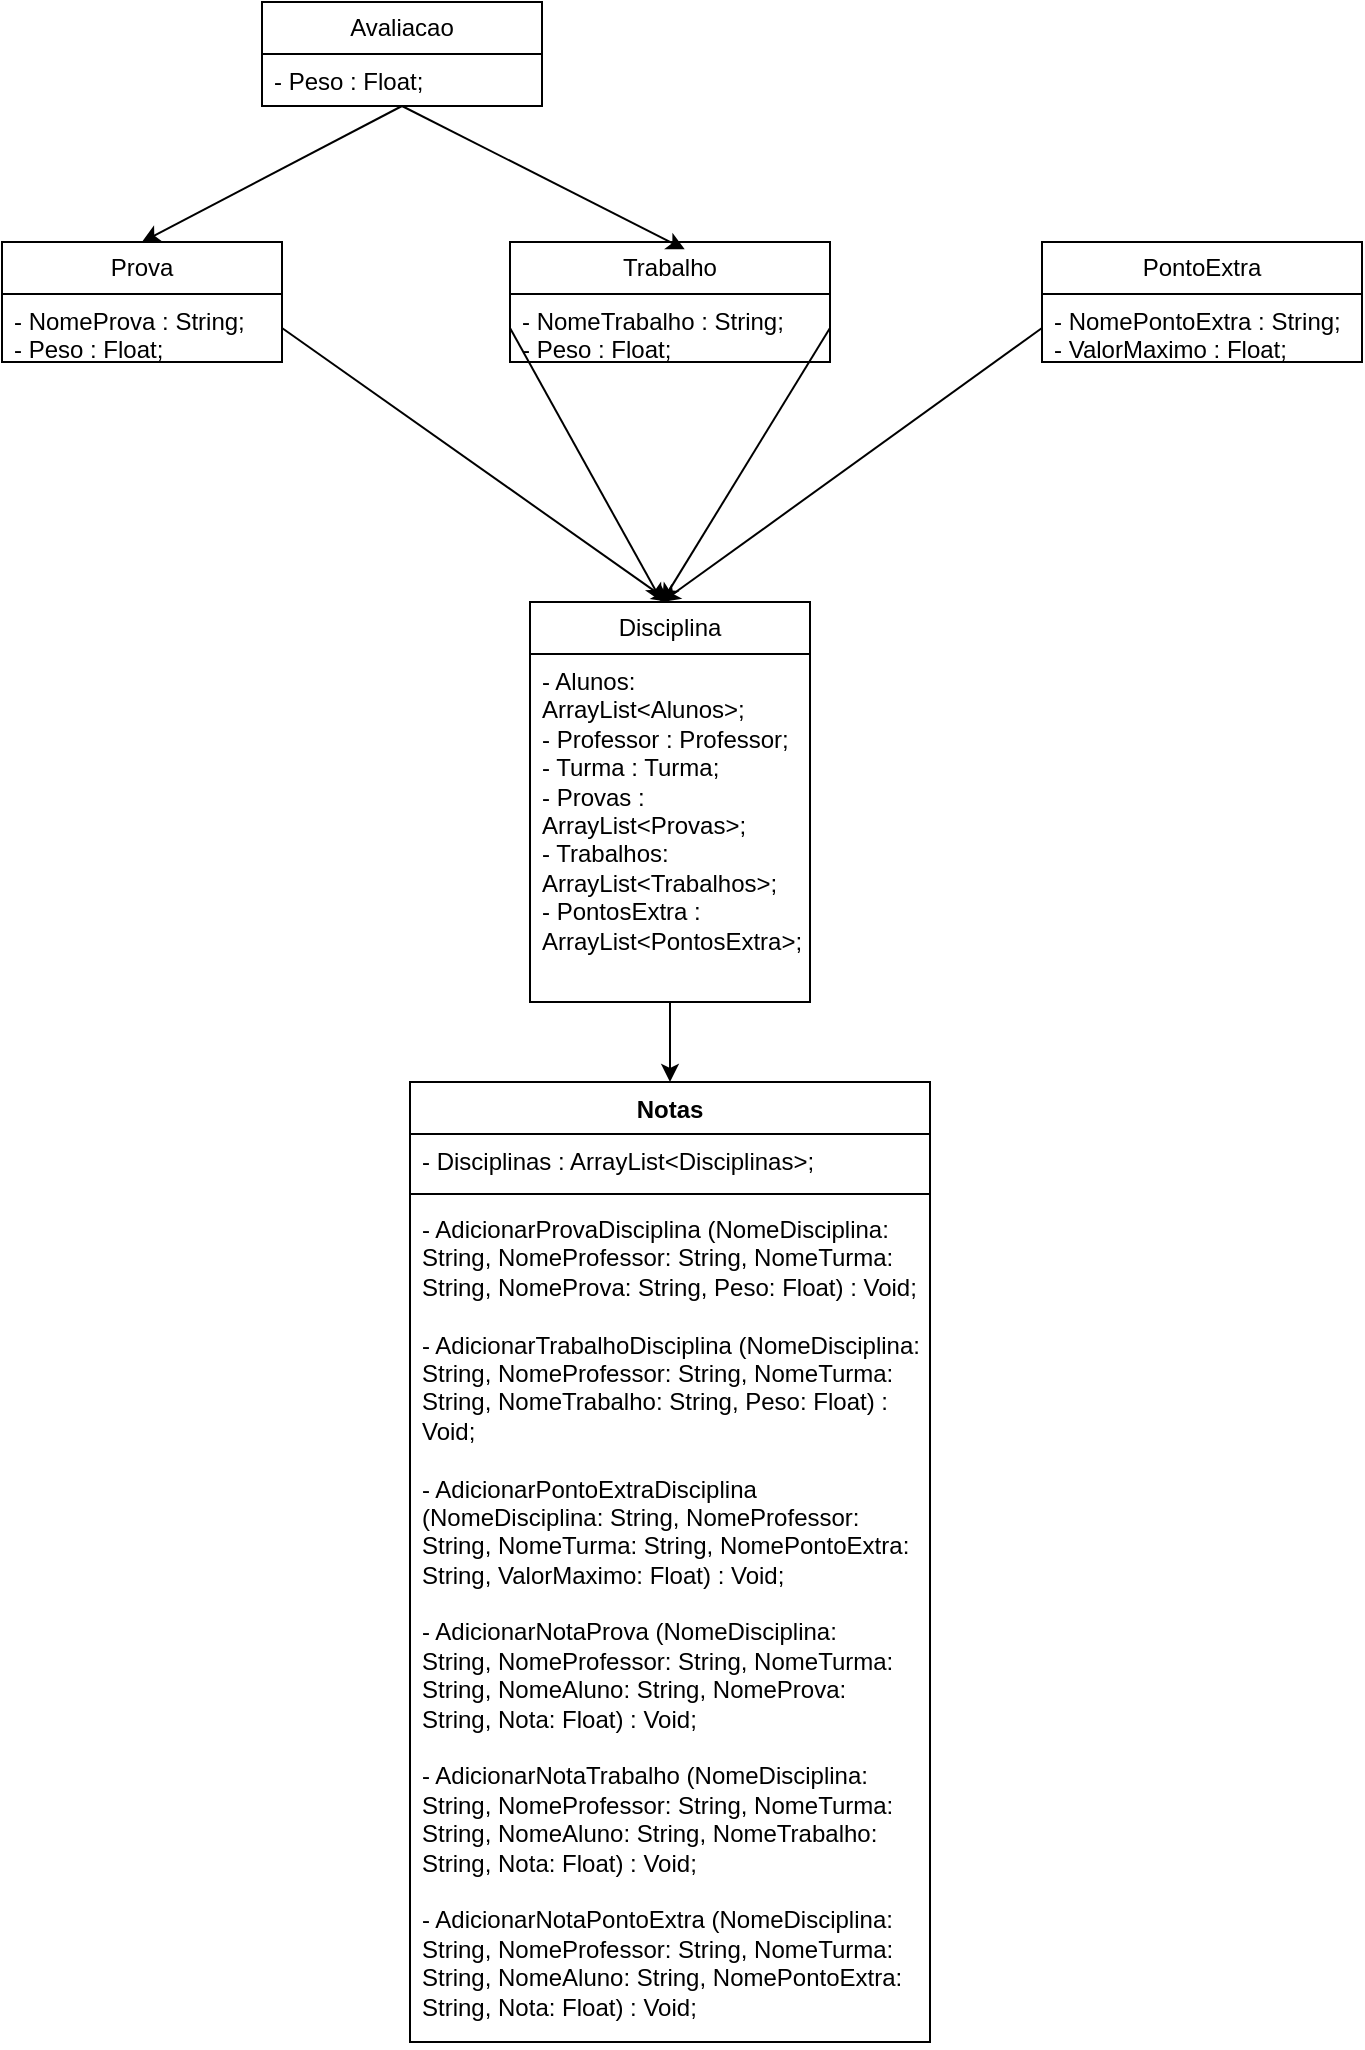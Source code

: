 <mxfile version="24.7.7">
  <diagram id="C5RBs43oDa-KdzZeNtuy" name="Page-1">
    <mxGraphModel dx="1182" dy="683" grid="1" gridSize="10" guides="1" tooltips="1" connect="1" arrows="1" fold="1" page="1" pageScale="1" pageWidth="827" pageHeight="1169" math="0" shadow="0">
      <root>
        <mxCell id="WIyWlLk6GJQsqaUBKTNV-0" />
        <mxCell id="WIyWlLk6GJQsqaUBKTNV-1" parent="WIyWlLk6GJQsqaUBKTNV-0" />
        <mxCell id="JP0azYoQpi_lwUnU7niZ-0" value="Notas&lt;div&gt;&lt;br&gt;&lt;/div&gt;" style="swimlane;fontStyle=1;align=center;verticalAlign=top;childLayout=stackLayout;horizontal=1;startSize=26;horizontalStack=0;resizeParent=1;resizeParentMax=0;resizeLast=0;collapsible=1;marginBottom=0;whiteSpace=wrap;html=1;" parent="WIyWlLk6GJQsqaUBKTNV-1" vertex="1">
          <mxGeometry x="284" y="560" width="260" height="480" as="geometry" />
        </mxCell>
        <mxCell id="JP0azYoQpi_lwUnU7niZ-1" value="- Disciplinas : ArrayList&amp;lt;Disciplinas&amp;gt;;" style="text;strokeColor=none;fillColor=none;align=left;verticalAlign=top;spacingLeft=4;spacingRight=4;overflow=hidden;rotatable=0;points=[[0,0.5],[1,0.5]];portConstraint=eastwest;whiteSpace=wrap;html=1;" parent="JP0azYoQpi_lwUnU7niZ-0" vertex="1">
          <mxGeometry y="26" width="260" height="26" as="geometry" />
        </mxCell>
        <mxCell id="JP0azYoQpi_lwUnU7niZ-2" value="" style="line;strokeWidth=1;fillColor=none;align=left;verticalAlign=middle;spacingTop=-1;spacingLeft=3;spacingRight=3;rotatable=0;labelPosition=right;points=[];portConstraint=eastwest;strokeColor=inherit;" parent="JP0azYoQpi_lwUnU7niZ-0" vertex="1">
          <mxGeometry y="52" width="260" height="8" as="geometry" />
        </mxCell>
        <mxCell id="JP0azYoQpi_lwUnU7niZ-3" value="&lt;div&gt;- AdicionarProvaDisciplina (NomeDisciplina: String, NomeProfessor: String, NomeTurma: String, NomeProva: String, Peso: Float) : Void;&lt;/div&gt;&lt;div&gt;&lt;br&gt;&lt;/div&gt;&lt;div&gt;- AdicionarTrabalhoDisciplina (NomeDisciplina: String,&amp;nbsp;&lt;span style=&quot;background-color: initial;&quot;&gt;NomeProfessor: String, NomeTurma: String,&amp;nbsp;&lt;/span&gt;&lt;span style=&quot;background-color: initial;&quot;&gt;NomeTrabalho: String, Peso: Float) : Void;&lt;/span&gt;&lt;/div&gt;&lt;div&gt;&lt;span style=&quot;background-color: initial;&quot;&gt;&lt;br&gt;&lt;/span&gt;&lt;/div&gt;&lt;div&gt;- AdicionarPontoExtraDisciplina (NomeDisciplina: String,&amp;nbsp;&lt;span style=&quot;background-color: initial;&quot;&gt;NomeProfessor: String, NomeTurma: String,&amp;nbsp;&lt;/span&gt;&lt;span style=&quot;background-color: initial;&quot;&gt;NomePontoExtra: String, ValorMaximo: Float) : Void;&lt;/span&gt;&lt;/div&gt;&lt;div&gt;&lt;br&gt;&lt;/div&gt;&lt;div&gt;- AdicionarNotaProva (&lt;span style=&quot;background-color: initial;&quot;&gt;NomeDisciplina: String,&amp;nbsp;&lt;/span&gt;&lt;span style=&quot;background-color: initial;&quot;&gt;NomeProfessor: String, NomeTurma: String,&amp;nbsp;&lt;/span&gt;&lt;span style=&quot;background-color: initial;&quot;&gt;NomeAluno: String, NomeProva: String, Nota: Float) : Void;&lt;/span&gt;&lt;/div&gt;&lt;div&gt;&lt;br&gt;&lt;/div&gt;&lt;div&gt;- AdicionarNotaTrabalho (&lt;span style=&quot;background-color: initial;&quot;&gt;NomeDisciplina: String,&amp;nbsp;&lt;/span&gt;&lt;span style=&quot;background-color: initial;&quot;&gt;NomeProfessor: String, NomeTurma: String,&amp;nbsp;&lt;/span&gt;&lt;span style=&quot;background-color: initial;&quot;&gt;NomeAluno: String, NomeTrabalho: String, Nota: Float) : Void;&lt;/span&gt;&lt;/div&gt;&lt;div&gt;&lt;span style=&quot;background-color: initial;&quot;&gt;&lt;br&gt;&lt;/span&gt;&lt;/div&gt;&lt;div&gt;&lt;span style=&quot;background-color: initial;&quot;&gt;- AdicionarNotaPontoExtra (&lt;/span&gt;&lt;span style=&quot;background-color: initial;&quot;&gt;NomeDisciplina: String,&amp;nbsp;&lt;/span&gt;&lt;span style=&quot;background-color: initial;&quot;&gt;NomeProfessor: String, NomeTurma: String,&amp;nbsp;&lt;/span&gt;&lt;span style=&quot;background-color: initial;&quot;&gt;NomeAluno: String, NomePontoExtra: String, Nota: Float) : Void;&lt;/span&gt;&lt;/div&gt;&lt;div&gt;&lt;span style=&quot;background-color: initial;&quot;&gt;&lt;br&gt;&lt;/span&gt;&lt;/div&gt;&lt;div&gt;&lt;br&gt;&lt;/div&gt;" style="text;strokeColor=none;fillColor=none;align=left;verticalAlign=top;spacingLeft=4;spacingRight=4;overflow=hidden;rotatable=0;points=[[0,0.5],[1,0.5]];portConstraint=eastwest;whiteSpace=wrap;html=1;" parent="JP0azYoQpi_lwUnU7niZ-0" vertex="1">
          <mxGeometry y="60" width="260" height="420" as="geometry" />
        </mxCell>
        <mxCell id="JP0azYoQpi_lwUnU7niZ-8" style="edgeStyle=none;rounded=0;orthogonalLoop=1;jettySize=auto;html=1;exitX=0.5;exitY=1;exitDx=0;exitDy=0;" parent="WIyWlLk6GJQsqaUBKTNV-1" source="JP0azYoQpi_lwUnU7niZ-4" target="JP0azYoQpi_lwUnU7niZ-0" edge="1">
          <mxGeometry relative="1" as="geometry" />
        </mxCell>
        <mxCell id="JP0azYoQpi_lwUnU7niZ-4" value="Disciplina" style="swimlane;fontStyle=0;childLayout=stackLayout;horizontal=1;startSize=26;fillColor=none;horizontalStack=0;resizeParent=1;resizeParentMax=0;resizeLast=0;collapsible=1;marginBottom=0;whiteSpace=wrap;html=1;" parent="WIyWlLk6GJQsqaUBKTNV-1" vertex="1">
          <mxGeometry x="344" y="320" width="140" height="200" as="geometry">
            <mxRectangle x="344" y="40" width="90" height="30" as="alternateBounds" />
          </mxGeometry>
        </mxCell>
        <mxCell id="JP0azYoQpi_lwUnU7niZ-5" value="- Alunos: ArrayList&amp;lt;Alunos&amp;gt;;&lt;div&gt;- Professor : Professor;&lt;/div&gt;&lt;div&gt;- Turma : Turma;&lt;/div&gt;&lt;div&gt;- Provas : ArrayList&amp;lt;Provas&amp;gt;;&lt;/div&gt;&lt;div&gt;- Trabalhos: ArrayList&amp;lt;Trabalhos&amp;gt;;&lt;/div&gt;&lt;div&gt;- PontosExtra : ArrayList&amp;lt;PontosExtra&amp;gt;;&lt;/div&gt;" style="text;strokeColor=none;fillColor=none;align=left;verticalAlign=top;spacingLeft=4;spacingRight=4;overflow=hidden;rotatable=0;points=[[0,0.5],[1,0.5]];portConstraint=eastwest;whiteSpace=wrap;html=1;" parent="JP0azYoQpi_lwUnU7niZ-4" vertex="1">
          <mxGeometry y="26" width="140" height="174" as="geometry" />
        </mxCell>
        <mxCell id="JP0azYoQpi_lwUnU7niZ-9" value="Prova" style="swimlane;fontStyle=0;childLayout=stackLayout;horizontal=1;startSize=26;fillColor=none;horizontalStack=0;resizeParent=1;resizeParentMax=0;resizeLast=0;collapsible=1;marginBottom=0;whiteSpace=wrap;html=1;" parent="WIyWlLk6GJQsqaUBKTNV-1" vertex="1">
          <mxGeometry x="80" y="140" width="140" height="60" as="geometry" />
        </mxCell>
        <mxCell id="JP0azYoQpi_lwUnU7niZ-10" value="- NomeProva : String;&lt;div&gt;- Peso : Float;&lt;/div&gt;&lt;div&gt;&lt;br&gt;&lt;/div&gt;" style="text;strokeColor=none;fillColor=none;align=left;verticalAlign=top;spacingLeft=4;spacingRight=4;overflow=hidden;rotatable=0;points=[[0,0.5],[1,0.5]];portConstraint=eastwest;whiteSpace=wrap;html=1;" parent="JP0azYoQpi_lwUnU7niZ-9" vertex="1">
          <mxGeometry y="26" width="140" height="34" as="geometry" />
        </mxCell>
        <mxCell id="JP0azYoQpi_lwUnU7niZ-13" value="Trabalho" style="swimlane;fontStyle=0;childLayout=stackLayout;horizontal=1;startSize=26;fillColor=none;horizontalStack=0;resizeParent=1;resizeParentMax=0;resizeLast=0;collapsible=1;marginBottom=0;whiteSpace=wrap;html=1;" parent="WIyWlLk6GJQsqaUBKTNV-1" vertex="1">
          <mxGeometry x="334" y="140" width="160" height="60" as="geometry" />
        </mxCell>
        <mxCell id="JP0azYoQpi_lwUnU7niZ-17" value="PontoExtra" style="swimlane;fontStyle=0;childLayout=stackLayout;horizontal=1;startSize=26;fillColor=none;horizontalStack=0;resizeParent=1;resizeParentMax=0;resizeLast=0;collapsible=1;marginBottom=0;whiteSpace=wrap;html=1;" parent="WIyWlLk6GJQsqaUBKTNV-1" vertex="1">
          <mxGeometry x="600" y="140" width="160" height="60" as="geometry" />
        </mxCell>
        <mxCell id="JP0azYoQpi_lwUnU7niZ-23" style="rounded=0;orthogonalLoop=1;jettySize=auto;html=1;exitX=0;exitY=0.5;exitDx=0;exitDy=0;" parent="JP0azYoQpi_lwUnU7niZ-17" source="JP0azYoQpi_lwUnU7niZ-18" edge="1">
          <mxGeometry relative="1" as="geometry">
            <mxPoint x="-190" y="180" as="targetPoint" />
          </mxGeometry>
        </mxCell>
        <mxCell id="JP0azYoQpi_lwUnU7niZ-18" value="- NomePontoExtra : String;&lt;div&gt;- ValorMaximo : Float;&lt;/div&gt;" style="text;strokeColor=none;fillColor=none;align=left;verticalAlign=top;spacingLeft=4;spacingRight=4;overflow=hidden;rotatable=0;points=[[0,0.5],[1,0.5]];portConstraint=eastwest;whiteSpace=wrap;html=1;" parent="JP0azYoQpi_lwUnU7niZ-17" vertex="1">
          <mxGeometry y="26" width="160" height="34" as="geometry" />
        </mxCell>
        <mxCell id="JP0azYoQpi_lwUnU7niZ-22" style="rounded=0;orthogonalLoop=1;jettySize=auto;html=1;exitX=1;exitY=0.5;exitDx=0;exitDy=0;entryX=0.5;entryY=0;entryDx=0;entryDy=0;" parent="WIyWlLk6GJQsqaUBKTNV-1" source="JP0azYoQpi_lwUnU7niZ-10" target="JP0azYoQpi_lwUnU7niZ-4" edge="1">
          <mxGeometry relative="1" as="geometry">
            <mxPoint x="280" y="280" as="targetPoint" />
          </mxGeometry>
        </mxCell>
        <mxCell id="JP0azYoQpi_lwUnU7niZ-29" style="edgeStyle=none;rounded=0;orthogonalLoop=1;jettySize=auto;html=1;exitX=1;exitY=0.5;exitDx=0;exitDy=0;" parent="WIyWlLk6GJQsqaUBKTNV-1" source="JP0azYoQpi_lwUnU7niZ-14" edge="1">
          <mxGeometry relative="1" as="geometry">
            <mxPoint x="410" y="320" as="targetPoint" />
          </mxGeometry>
        </mxCell>
        <mxCell id="JP0azYoQpi_lwUnU7niZ-30" style="edgeStyle=none;rounded=0;orthogonalLoop=1;jettySize=auto;html=1;exitX=0;exitY=0.5;exitDx=0;exitDy=0;" parent="WIyWlLk6GJQsqaUBKTNV-1" source="JP0azYoQpi_lwUnU7niZ-14" edge="1">
          <mxGeometry relative="1" as="geometry">
            <mxPoint x="410" y="320" as="targetPoint" />
          </mxGeometry>
        </mxCell>
        <mxCell id="JP0azYoQpi_lwUnU7niZ-14" value="- NomeTrabalho : String;&lt;div&gt;- Peso : Float;&lt;/div&gt;&lt;div&gt;&lt;br&gt;&lt;/div&gt;" style="text;strokeColor=none;fillColor=none;align=left;verticalAlign=top;spacingLeft=4;spacingRight=4;overflow=hidden;rotatable=0;points=[[0,0.5],[1,0.5]];portConstraint=eastwest;whiteSpace=wrap;html=1;" parent="WIyWlLk6GJQsqaUBKTNV-1" vertex="1">
          <mxGeometry x="334" y="166" width="160" height="34" as="geometry" />
        </mxCell>
        <mxCell id="UFRYmPmyVataWkC4Lv9d-6" style="edgeStyle=none;rounded=0;orthogonalLoop=1;jettySize=auto;html=1;exitX=0.5;exitY=1;exitDx=0;exitDy=0;entryX=0.5;entryY=0;entryDx=0;entryDy=0;" edge="1" parent="WIyWlLk6GJQsqaUBKTNV-1" source="UFRYmPmyVataWkC4Lv9d-0" target="JP0azYoQpi_lwUnU7niZ-9">
          <mxGeometry relative="1" as="geometry" />
        </mxCell>
        <mxCell id="UFRYmPmyVataWkC4Lv9d-0" value="Avaliacao" style="swimlane;fontStyle=0;childLayout=stackLayout;horizontal=1;startSize=26;fillColor=none;horizontalStack=0;resizeParent=1;resizeParentMax=0;resizeLast=0;collapsible=1;marginBottom=0;whiteSpace=wrap;html=1;" vertex="1" parent="WIyWlLk6GJQsqaUBKTNV-1">
          <mxGeometry x="210" y="20" width="140" height="52" as="geometry" />
        </mxCell>
        <mxCell id="UFRYmPmyVataWkC4Lv9d-1" value="- Peso : Float;" style="text;strokeColor=none;fillColor=none;align=left;verticalAlign=top;spacingLeft=4;spacingRight=4;overflow=hidden;rotatable=0;points=[[0,0.5],[1,0.5]];portConstraint=eastwest;whiteSpace=wrap;html=1;" vertex="1" parent="UFRYmPmyVataWkC4Lv9d-0">
          <mxGeometry y="26" width="140" height="26" as="geometry" />
        </mxCell>
        <mxCell id="UFRYmPmyVataWkC4Lv9d-5" style="edgeStyle=none;rounded=0;orthogonalLoop=1;jettySize=auto;html=1;exitX=0.5;exitY=1;exitDx=0;exitDy=0;entryX=0.546;entryY=0.061;entryDx=0;entryDy=0;entryPerimeter=0;" edge="1" parent="WIyWlLk6GJQsqaUBKTNV-1" source="UFRYmPmyVataWkC4Lv9d-0" target="JP0azYoQpi_lwUnU7niZ-13">
          <mxGeometry relative="1" as="geometry" />
        </mxCell>
      </root>
    </mxGraphModel>
  </diagram>
</mxfile>
